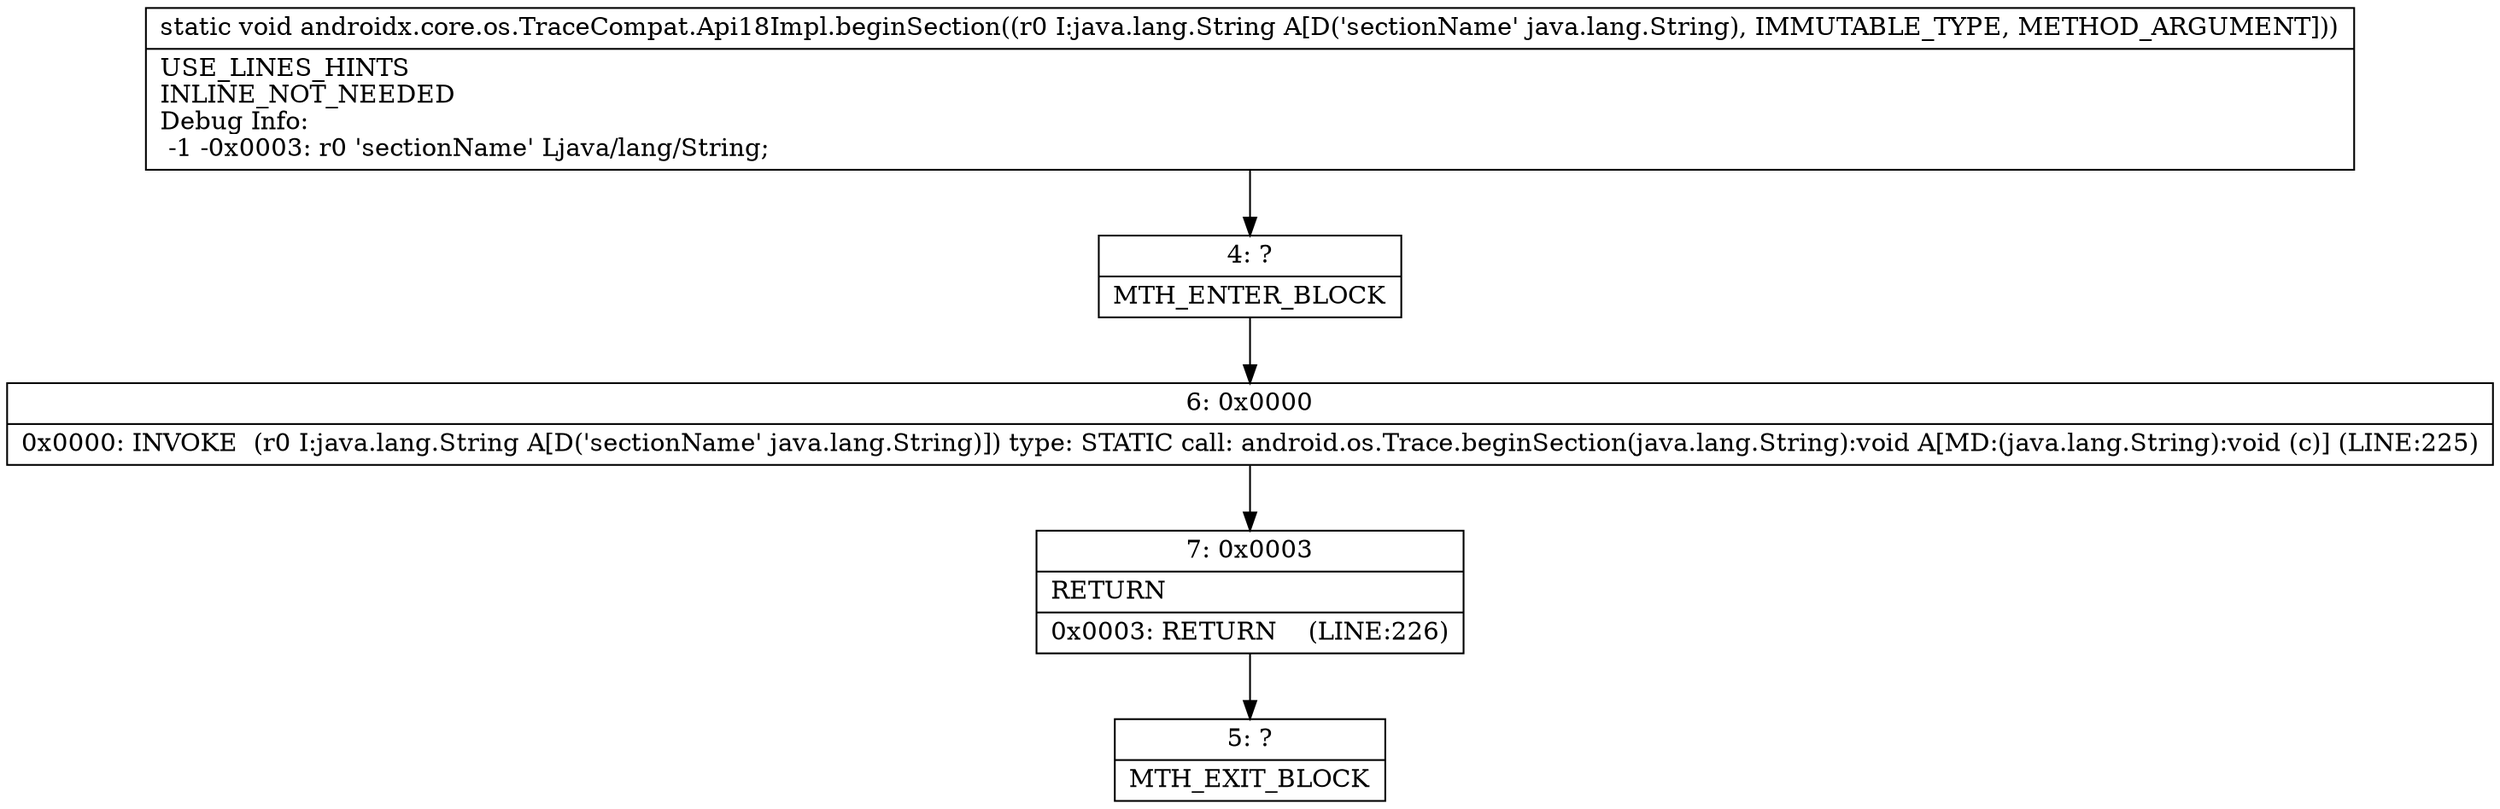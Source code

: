digraph "CFG forandroidx.core.os.TraceCompat.Api18Impl.beginSection(Ljava\/lang\/String;)V" {
Node_4 [shape=record,label="{4\:\ ?|MTH_ENTER_BLOCK\l}"];
Node_6 [shape=record,label="{6\:\ 0x0000|0x0000: INVOKE  (r0 I:java.lang.String A[D('sectionName' java.lang.String)]) type: STATIC call: android.os.Trace.beginSection(java.lang.String):void A[MD:(java.lang.String):void (c)] (LINE:225)\l}"];
Node_7 [shape=record,label="{7\:\ 0x0003|RETURN\l|0x0003: RETURN    (LINE:226)\l}"];
Node_5 [shape=record,label="{5\:\ ?|MTH_EXIT_BLOCK\l}"];
MethodNode[shape=record,label="{static void androidx.core.os.TraceCompat.Api18Impl.beginSection((r0 I:java.lang.String A[D('sectionName' java.lang.String), IMMUTABLE_TYPE, METHOD_ARGUMENT]))  | USE_LINES_HINTS\lINLINE_NOT_NEEDED\lDebug Info:\l  \-1 \-0x0003: r0 'sectionName' Ljava\/lang\/String;\l}"];
MethodNode -> Node_4;Node_4 -> Node_6;
Node_6 -> Node_7;
Node_7 -> Node_5;
}

